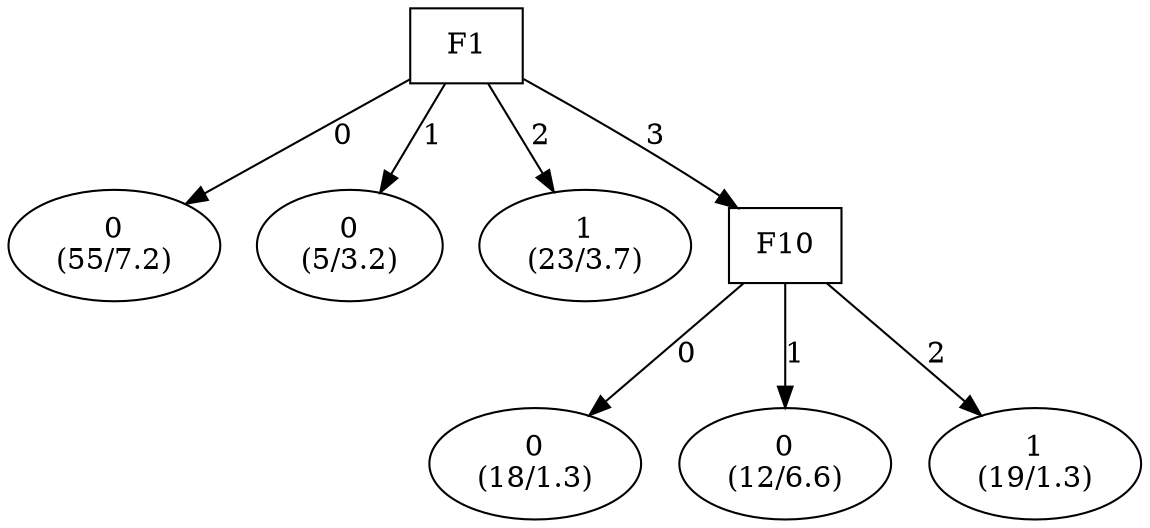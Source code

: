 digraph YaDT {
n0 [ shape=box, label="F1\n"]
n0 -> n1 [label="0"]
n1 [ shape=ellipse, label="0\n(55/7.2)"]
n0 -> n2 [label="1"]
n2 [ shape=ellipse, label="0\n(5/3.2)"]
n0 -> n3 [label="2"]
n3 [ shape=ellipse, label="1\n(23/3.7)"]
n0 -> n4 [label="3"]
n4 [ shape=box, label="F10\n"]
n4 -> n5 [label="0"]
n5 [ shape=ellipse, label="0\n(18/1.3)"]
n4 -> n6 [label="1"]
n6 [ shape=ellipse, label="0\n(12/6.6)"]
n4 -> n7 [label="2"]
n7 [ shape=ellipse, label="1\n(19/1.3)"]
}
